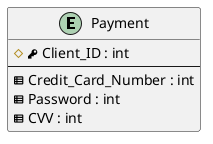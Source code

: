 @startuml
entity "Payment" as payment
{
  #<&key> Client_ID : int
  --
  <&spreadsheet> Credit_Card_Number : int
  <&spreadsheet> Password : int
  <&spreadsheet> CVV : int
}
@enduml